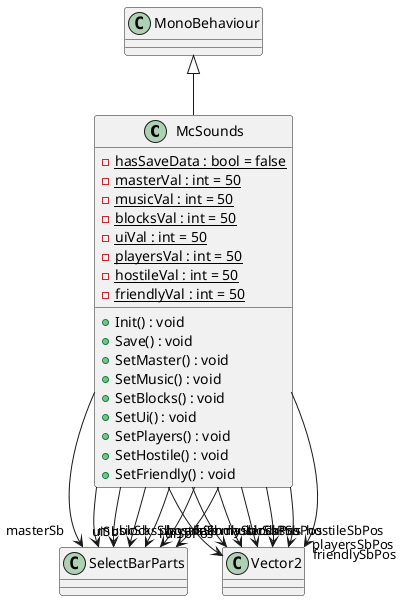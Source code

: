 @startuml
class McSounds {
    - {static} hasSaveData : bool = false
    - {static} masterVal : int = 50
    - {static} musicVal : int = 50
    - {static} blocksVal : int = 50
    - {static} uiVal : int = 50
    - {static} playersVal : int = 50
    - {static} hostileVal : int = 50
    - {static} friendlyVal : int = 50
    + Init() : void
    + Save() : void
    + SetMaster() : void
    + SetMusic() : void
    + SetBlocks() : void
    + SetUi() : void
    + SetPlayers() : void
    + SetHostile() : void
    + SetFriendly() : void
}
MonoBehaviour <|-- McSounds
McSounds --> "masterSb" SelectBarParts
McSounds --> "musicSb" SelectBarParts
McSounds --> "blocksSb" SelectBarParts
McSounds --> "uiSb" SelectBarParts
McSounds --> "playersSb" SelectBarParts
McSounds --> "hostileSb" SelectBarParts
McSounds --> "friendlySb" SelectBarParts
McSounds --> "masterSbPos" Vector2
McSounds --> "musicSbPos" Vector2
McSounds --> "blocksSbPos" Vector2
McSounds --> "uiSbPos" Vector2
McSounds --> "playersSbPos" Vector2
McSounds --> "hostileSbPos" Vector2
McSounds --> "friendlySbPos" Vector2
@enduml
